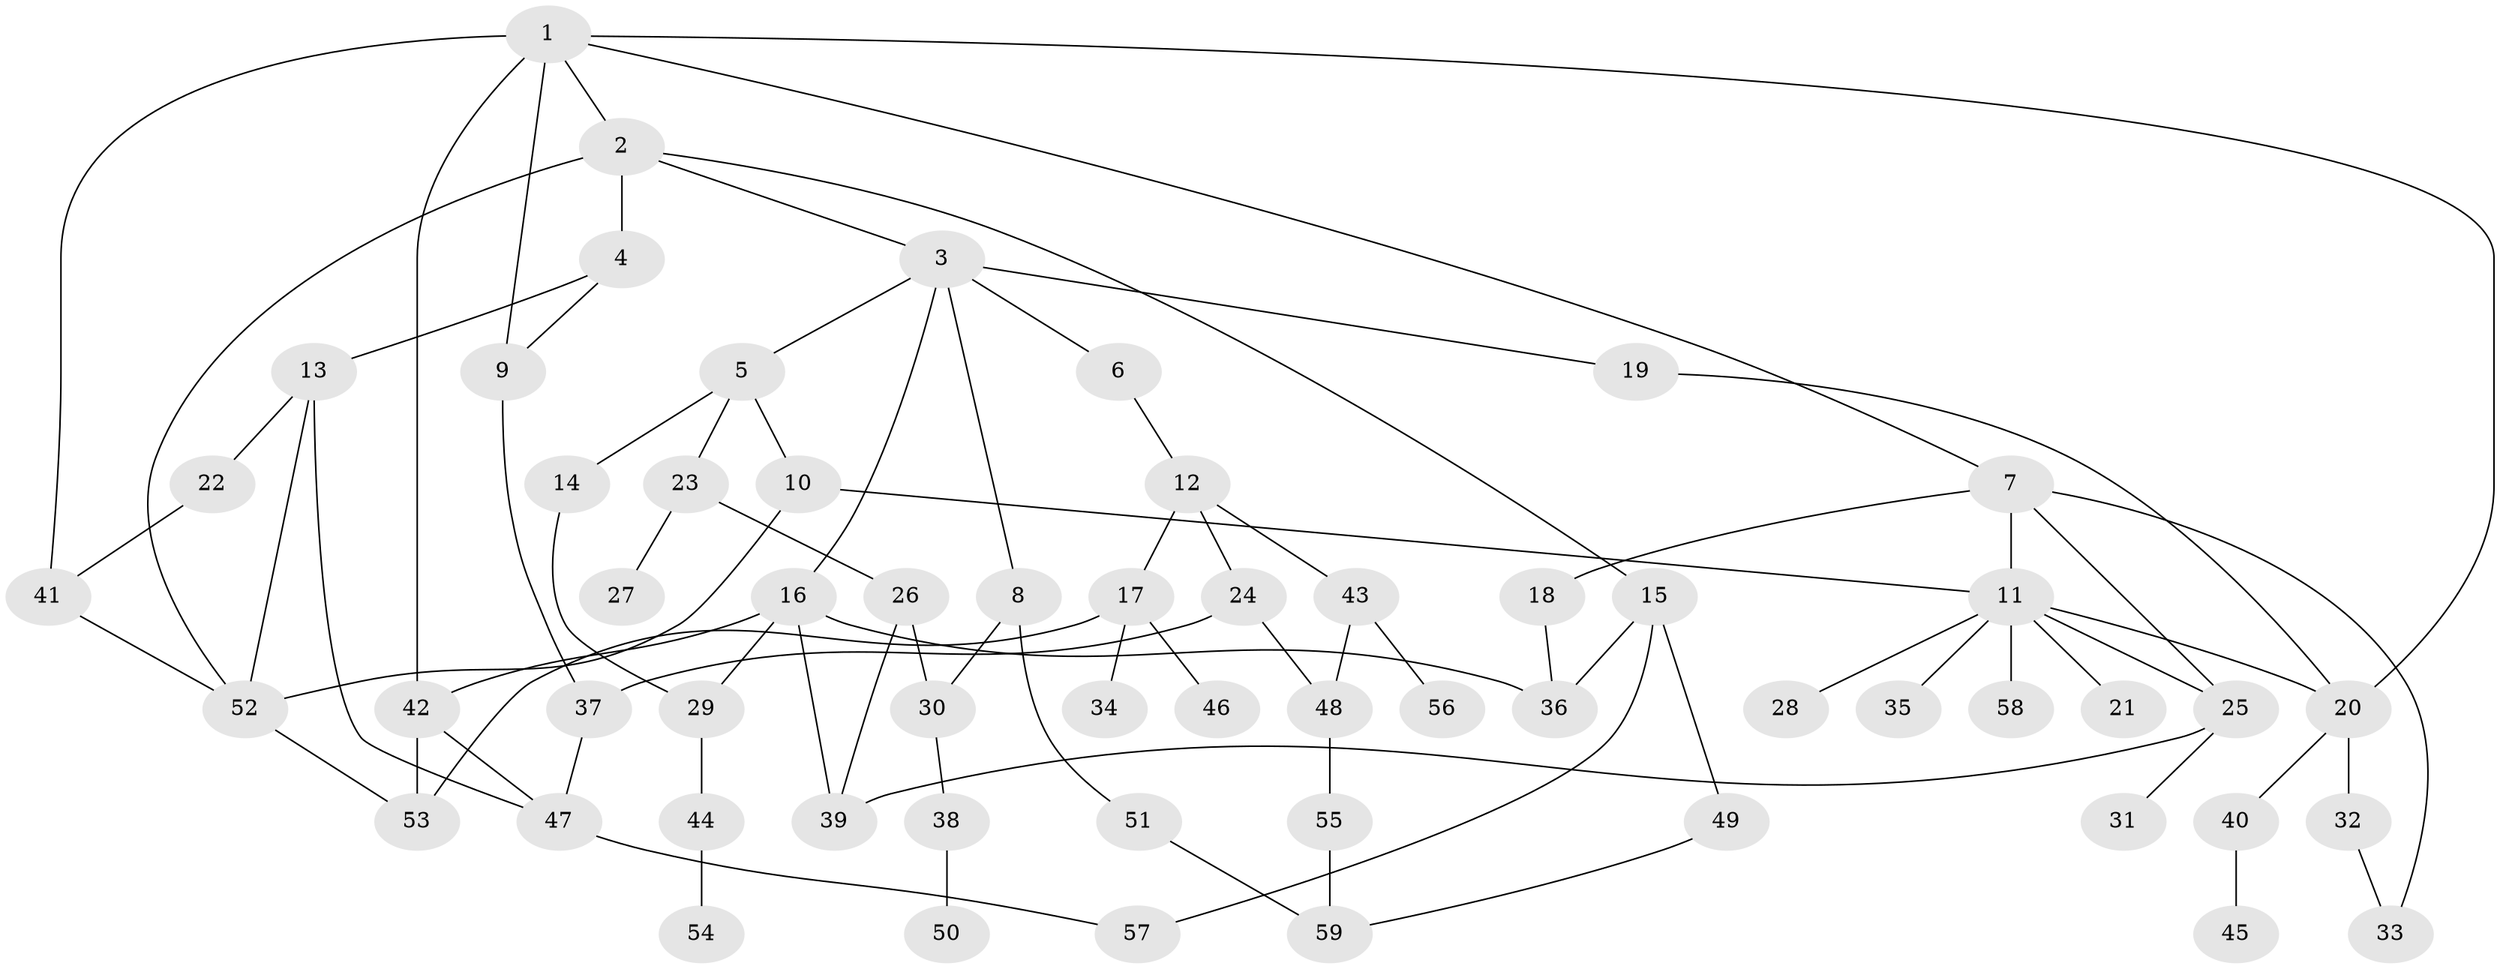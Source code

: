 // coarse degree distribution, {6: 0.1, 8: 0.03333333333333333, 9: 0.03333333333333333, 3: 0.3, 5: 0.1, 2: 0.06666666666666667, 7: 0.03333333333333333, 1: 0.2, 4: 0.13333333333333333}
// Generated by graph-tools (version 1.1) at 2025/48/03/06/25 01:48:57]
// undirected, 59 vertices, 84 edges
graph export_dot {
graph [start="1"]
  node [color=gray90,style=filled];
  1;
  2;
  3;
  4;
  5;
  6;
  7;
  8;
  9;
  10;
  11;
  12;
  13;
  14;
  15;
  16;
  17;
  18;
  19;
  20;
  21;
  22;
  23;
  24;
  25;
  26;
  27;
  28;
  29;
  30;
  31;
  32;
  33;
  34;
  35;
  36;
  37;
  38;
  39;
  40;
  41;
  42;
  43;
  44;
  45;
  46;
  47;
  48;
  49;
  50;
  51;
  52;
  53;
  54;
  55;
  56;
  57;
  58;
  59;
  1 -- 2;
  1 -- 7;
  1 -- 20;
  1 -- 41;
  1 -- 9;
  1 -- 42;
  2 -- 3;
  2 -- 4;
  2 -- 15;
  2 -- 52;
  3 -- 5;
  3 -- 6;
  3 -- 8;
  3 -- 16;
  3 -- 19;
  4 -- 9;
  4 -- 13;
  5 -- 10;
  5 -- 14;
  5 -- 23;
  6 -- 12;
  7 -- 18;
  7 -- 33;
  7 -- 11;
  7 -- 25;
  8 -- 51;
  8 -- 30;
  9 -- 37;
  10 -- 11;
  10 -- 52;
  11 -- 21;
  11 -- 25;
  11 -- 28;
  11 -- 35;
  11 -- 58;
  11 -- 20;
  12 -- 17;
  12 -- 24;
  12 -- 43;
  13 -- 22;
  13 -- 52;
  13 -- 47;
  14 -- 29;
  15 -- 49;
  15 -- 57;
  15 -- 36;
  16 -- 29;
  16 -- 36;
  16 -- 42;
  16 -- 39;
  17 -- 34;
  17 -- 46;
  17 -- 53;
  18 -- 36;
  19 -- 20;
  20 -- 32;
  20 -- 40;
  22 -- 41;
  23 -- 26;
  23 -- 27;
  24 -- 37;
  24 -- 48;
  25 -- 31;
  25 -- 39;
  26 -- 30;
  26 -- 39;
  29 -- 44;
  30 -- 38;
  32 -- 33;
  37 -- 47;
  38 -- 50;
  40 -- 45;
  41 -- 52;
  42 -- 47;
  42 -- 53;
  43 -- 56;
  43 -- 48;
  44 -- 54;
  47 -- 57;
  48 -- 55;
  49 -- 59;
  51 -- 59;
  52 -- 53;
  55 -- 59;
}
